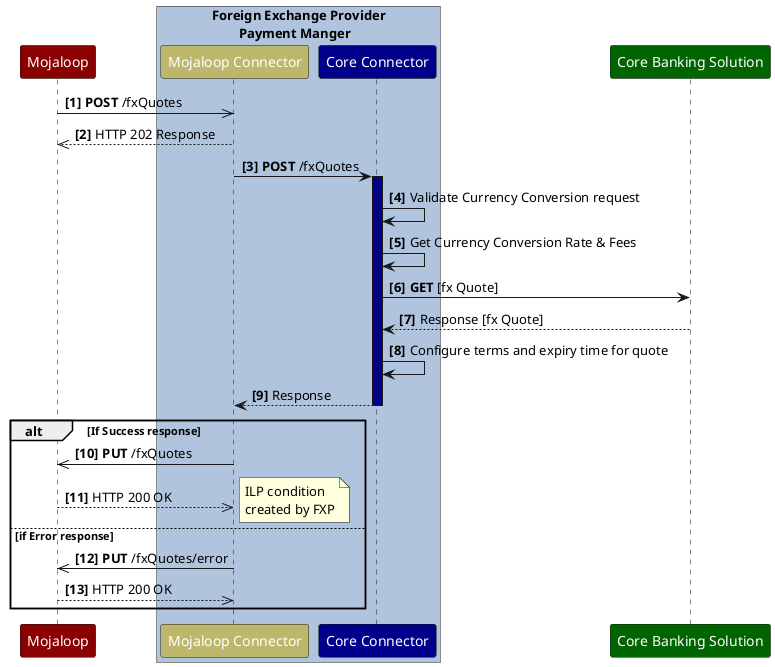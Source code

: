 @startuml FXPIntegrationPattern-Quote
/'*****
--------------
******'/

' declare title
' title FXPIntegrationPattern-Quote
' declare actors
skinparam participant {
  FontColor white
}
participant "Mojaloop" as Switch #DarkRed
box "Foreign Exchange Provider\n        Payment Manger" #LightSteelBlue
  participant "Mojaloop Connector" as MC #DarkKhaki
  participant "Core Connector" as CC  #DarkBlue
end box
participant "Core Banking Solution" as CBS #DarkGreen

autonumber 1 1 "<b>[0]"


Switch->>MC: **POST** /fxQuotes
MC-->>Switch: HTTP 202 Response
MC->CC: **POST** /fxQuotes
activate CC #DarkBlue
CC->CC: Validate Currency Conversion request
CC->CC: Get Currency Conversion Rate & Fees
CC->CBS: **GET** [fx Quote]
CBS-->CC: Response [fx Quote]
CC->CC: Configure terms and expiry time for quote
CC-->MC: Response
deactivate CC
alt If Success response
MC->>Switch: **PUT** /fxQuotes
Switch-->>MC: HTTP 200 OK
note right
  ILP condition 
  created by FXP
end note
else if Error response
MC->>Switch: **PUT** /fxQuotes/error
Switch-->>MC: HTTP 200 OK
end


@enduml